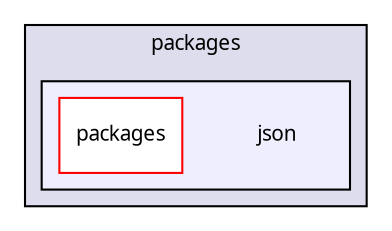 digraph "packages/json/" {
  compound=true
  node [ fontsize="10", fontname="FreeSans.ttf"];
  edge [ labelfontsize="10", labelfontname="FreeSans.ttf"];
  subgraph clusterdir_93501a11e921083efbd154e0cdff5f10 {
    graph [ bgcolor="#ddddee", pencolor="black", label="packages" fontname="FreeSans.ttf", fontsize="10", URL="dir_93501a11e921083efbd154e0cdff5f10.html"]
  subgraph clusterdir_2cbe2fc85816c8b7b6fe9cab37b3ee93 {
    graph [ bgcolor="#eeeeff", pencolor="black", label="" URL="dir_2cbe2fc85816c8b7b6fe9cab37b3ee93.html"];
    dir_2cbe2fc85816c8b7b6fe9cab37b3ee93 [shape=plaintext label="json"];
    dir_c86e8a83ca1ebf881411699efb86b576 [shape=box label="packages" color="red" fillcolor="white" style="filled" URL="dir_c86e8a83ca1ebf881411699efb86b576.html"];
  }
  }
}
